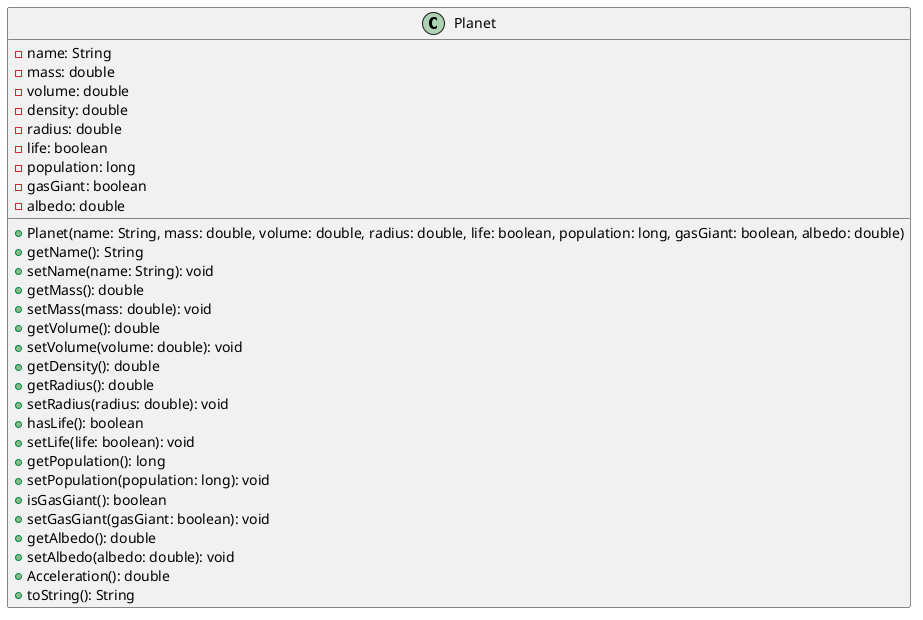 @startuml
class Planet {
-name: String
-mass: double
-volume: double
-density: double
-radius: double
-life: boolean
-population: long
-gasGiant: boolean
-albedo: double

+Planet(name: String, mass: double, volume: double, radius: double, life: boolean, population: long, gasGiant: boolean, albedo: double)
+getName(): String
+setName(name: String): void
+getMass(): double
+setMass(mass: double): void
+getVolume(): double
+setVolume(volume: double): void
+getDensity(): double
+getRadius(): double
+setRadius(radius: double): void
+hasLife(): boolean
+setLife(life: boolean): void
+getPopulation(): long
+setPopulation(population: long): void
+isGasGiant(): boolean
+setGasGiant(gasGiant: boolean): void
+getAlbedo(): double
+setAlbedo(albedo: double): void
+Acceleration(): double
+toString(): String
}
@enduml